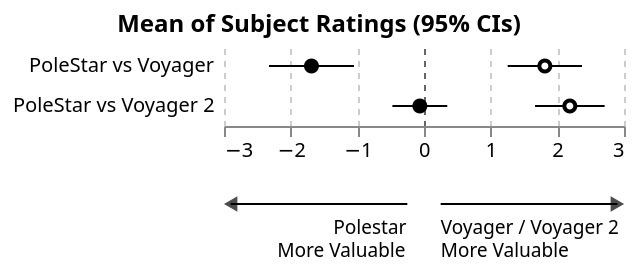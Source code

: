 {
  "$schema": "https://vega.github.io/schema/vega-lite/v6.json",
  "data": {
    "values": [
      {
        "measure": "Open Exploration",
        "mean": 1.813,
        "lo": 1.255,
        "hi": 2.37,
        "study": "PoleStar vs Voyager"
      },
      {
        "measure": "Focused Question Answering",
        "mean": -1.688,
        "lo": -2.325,
        "hi": -1.05,
        "study": "PoleStar vs Voyager"
      },
      {
        "measure": "Open Exploration",
        "mean": 2.1875,
        "lo": 1.665,
        "hi": 2.71,
        "study": "PoleStar vs Voyager 2"
      },
      {
        "measure": "Focused Question Answering",
        "mean": -0.0625,
        "lo": -0.474,
        "hi": 0.349,
        "study": "PoleStar vs Voyager 2"
      }
    ]
  },
  "spacing": 10,
  "vconcat": [
    {
      "title": {"text": "Mean of Subject Ratings (95% CIs)", "frame": "bounds"},
      "layer": [
        {
          "mark": "rule",
          "encoding": {
            "y": {
              "field": "study",
              "type": "nominal",
              "axis": {
                "title": null,
                "labelPadding": 5,
                "domain": false,
                "ticks": false,
                "grid": false
              }
            },
            "x": {
              "type": "quantitative",
              "scale": {"domain": [-3, 3]},
              "axis": {
                "title": "",
                "gridDash": [3, 3],
                "gridColor": {
                  "condition": {"test": "datum.value === 0", "value": "#666"},
                  "value": "#CCC"
                }
              },
              "field": "lo"
            },
            "x2": {"field": "hi"}
          }
        },
        {
          "mark": {"type": "circle", "stroke": "black", "opacity": 1},
          "encoding": {
            "y": {
              "field": "study",
              "type": "nominal",
              "axis": {
                "title": null,
                "labelPadding": 5,
                "domain": false,
                "ticks": false,
                "grid": false
              }
            },
            "x": {
              "type": "quantitative",
              "scale": {"domain": [-3, 3]},
              "axis": {
                "title": "",
                "gridDash": [3, 3],
                "gridColor": {
                  "condition": {"test": "datum.value === 0", "value": "#666"},
                  "value": "#CCC"
                }
              },
              "field": "mean"
            },
            "color": {
              "field": "measure",
              "type": "nominal",
              "scale": {"range": ["black", "white"]},
              "legend": null
            }
          }
        }
      ]
    },
    {
      "data": {
        "values": [
          {"from": -0.25, "to": -2.9, "label": "PoleStar"},
          {"from": 0.25, "to": 2.9, "label": "Voyager / Voyager 2"}
        ]
      },
      "layer": [
        {
          "mark": "rule",
          "encoding": {
            "x": {
              "type": "quantitative",
              "scale": {"zero": false},
              "axis": null,
              "field": "from"
            },
            "x2": {"field": "to"}
          }
        },
        {
          "mark": {
            "type": "point",
            "filled": true,
            "size": 60,
            "fill": "black"
          },
          "encoding": {
            "x": {
              "type": "quantitative",
              "scale": {"zero": false},
              "axis": null,
              "field": "to"
            },
            "shape": {
              "condition": {"value": "triangle-right", "test": "datum.to > 0"},
              "value": "triangle-left"
            }
          }
        },
        {
          "mark": {
            "type": "text",
            "align": "right",
            "style": "arrow-label",
            "text": ["Polestar", "More Valuable"]
          },
          "encoding": {
            "x": {
              "type": "quantitative",
              "scale": {"zero": false},
              "axis": null,
              "field": "from"
            }
          },
          "transform": [{"filter": "datum.label === 'PoleStar'"}]
        },
        {
          "mark": {
            "type": "text",
            "align": "left",
            "style": "arrow-label",
            "text": ["Voyager / Voyager 2", "More Valuable"]
          },
          "encoding": {
            "x": {
              "type": "quantitative",
              "scale": {"zero": false},
              "axis": null,
              "field": "from"
            }
          },
          "transform": [{"filter": "datum.label !== 'PoleStar'"}]
        }
      ]
    }
  ],
  "config": {
    "view": {"stroke": "transparent"},
    "style": {
      "arrow-label": {"dy": 12, "fontSize": 9.5},
      "arrow-label2": {"dy": 24, "fontSize": 9.5}
    },
    "title": {"fontSize": 12}
  }
}